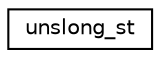 digraph "Graphical Class Hierarchy"
{
  edge [fontname="Helvetica",fontsize="10",labelfontname="Helvetica",labelfontsize="10"];
  node [fontname="Helvetica",fontsize="10",shape=record];
  rankdir="LR";
  Node0 [label="unslong_st",height=0.2,width=0.4,color="black", fillcolor="white", style="filled",URL="$structunslong__st.html"];
}
